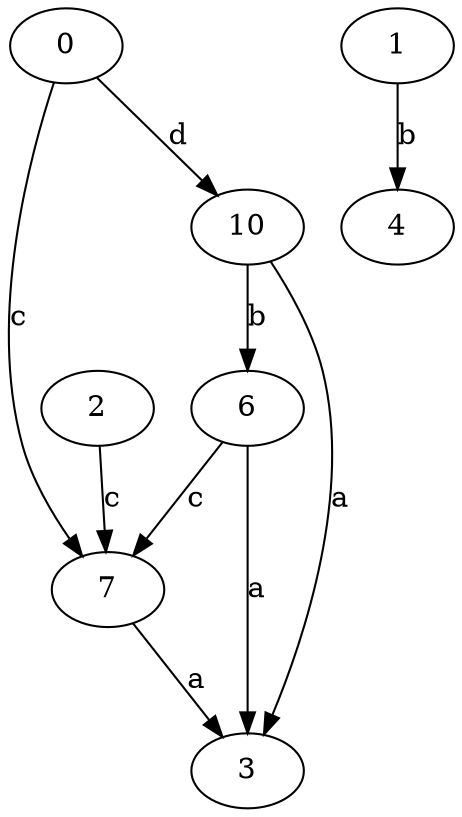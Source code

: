 strict digraph  {
3;
4;
6;
7;
0;
1;
10;
2;
6 -> 3  [label=a];
6 -> 7  [label=c];
7 -> 3  [label=a];
0 -> 7  [label=c];
0 -> 10  [label=d];
1 -> 4  [label=b];
10 -> 3  [label=a];
10 -> 6  [label=b];
2 -> 7  [label=c];
}

